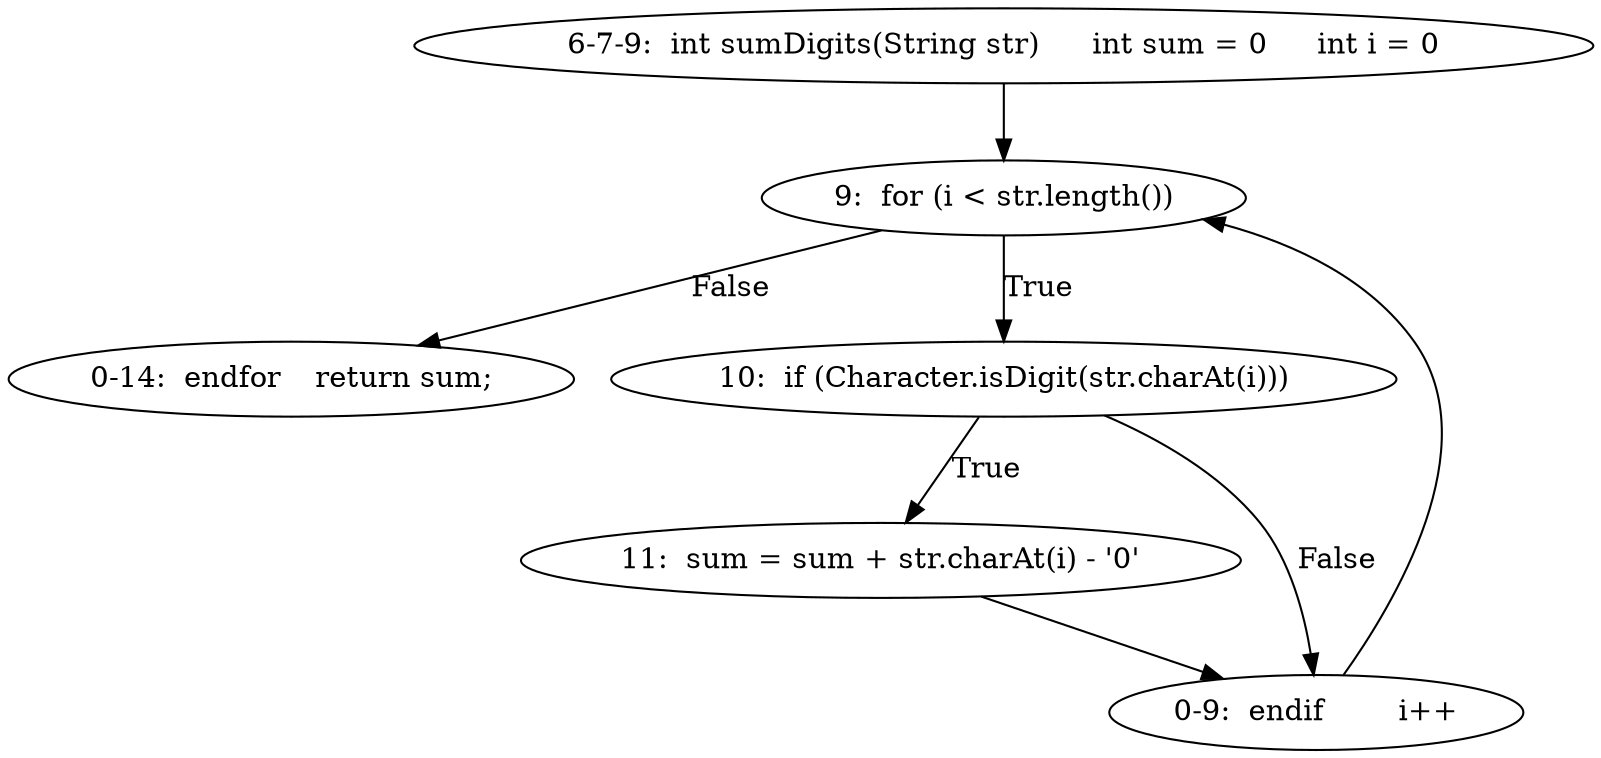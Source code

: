 digraph result_test { 
// graph-vertices
  a2  [label="6-7-9:  int sumDigits(String str)	int sum = 0	int i = 0"]; 
  3  [label="9:  for (i < str.length())"]; 
  a3  [label="0-14:  endfor	return sum;"]; 
  6  [label="10:  if (Character.isDigit(str.charAt(i)))"]; 
  7  [label="11:  sum = sum + str.charAt(i) - '0'"]; 
  a4  [label="0-9:  endif	i++"]; 
// graph-edges
  a2 -> 3;
  3 -> a3  [label="False"]; 
  3 -> 6  [label="True"]; 
  6 -> 7  [label="True"]; 
  7 -> a4;
  6 -> a4  [label="False"]; 
  a4 -> 3;
}
